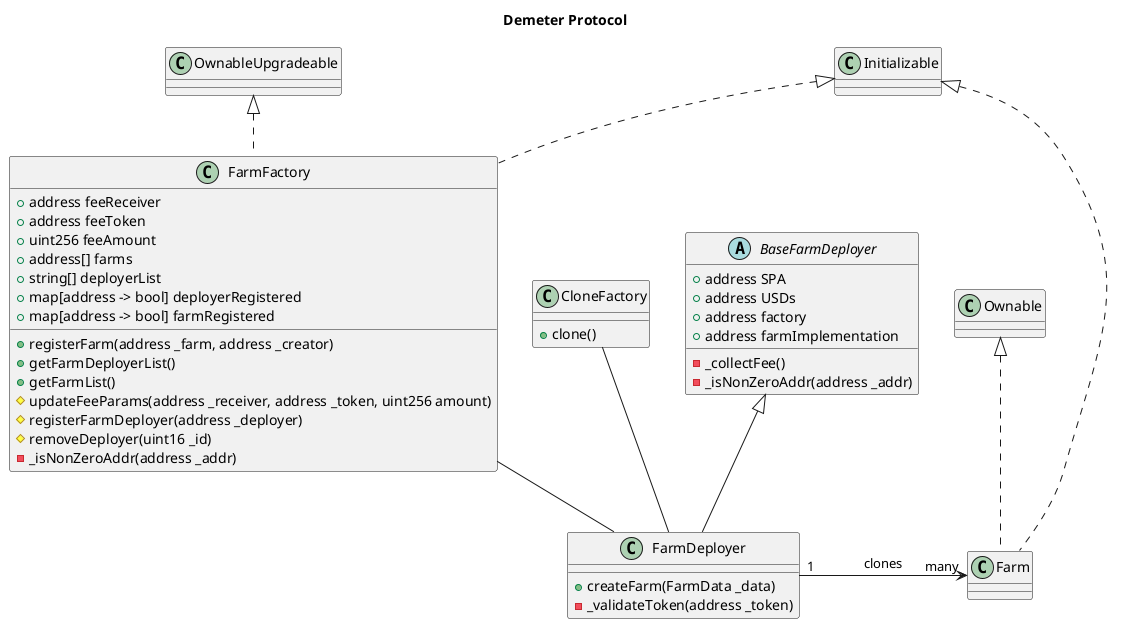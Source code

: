 @startuml
title Demeter Protocol


class Ownable {}
class OwnableUpgradeable {}
class Initializable {}
class CloneFactory {
    + clone()
}

class FarmFactory implements OwnableUpgradeable, Initializable {
    + address feeReceiver
    + address feeToken
    + uint256 feeAmount
    + address[] farms
    + string[] deployerList
    + map[address -> bool] deployerRegistered
    + map[address -> bool] farmRegistered

    + registerFarm(address _farm, address _creator)
    + getFarmDeployerList()
    + getFarmList()
    # updateFeeParams(address _receiver, address _token, uint256 amount)
    # registerFarmDeployer(address _deployer)
    # removeDeployer(uint16 _id)
    - _isNonZeroAddr(address _addr)
}

abstract BaseFarmDeployer {
    + address SPA
    + address USDs
    + address factory
    + address farmImplementation

    - _collectFee()
    - _isNonZeroAddr(address _addr)
}

class FarmDeployer extends BaseFarmDeployer{
    + createFarm(FarmData _data)
    - _validateToken(address _token)
}

class Farm implements Initializable, Ownable{
}

CloneFactory -- FarmDeployer
FarmFactory -- FarmDeployer
FarmDeployer "1"-right->"many" Farm : clones

@enduml